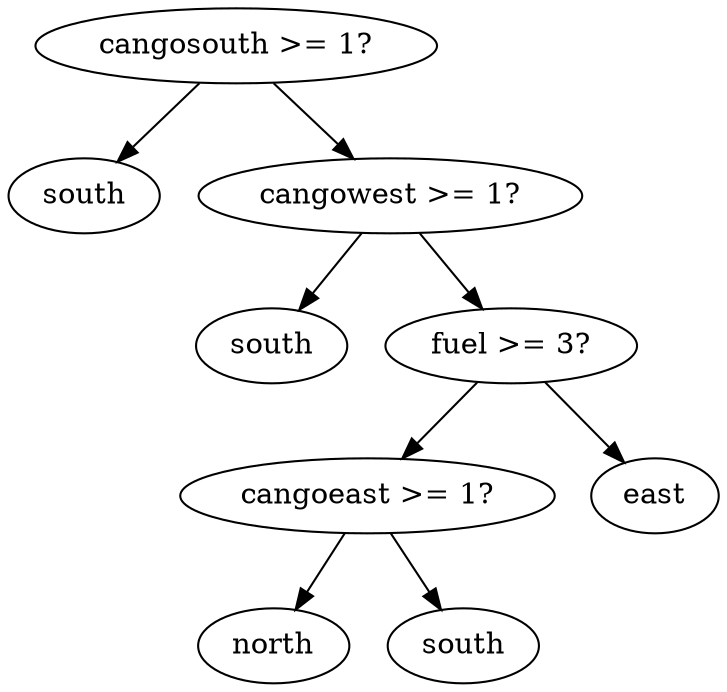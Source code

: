 digraph tree {
    "0x0" [label="cangosouth >= 1?"];
    "0x1" [label="south"];
    "0x2" [label="cangowest >= 1?"];
    "0x3" [label="south"];
    "0x4" [label="fuel >= 3?"];
    "0x5" [label="cangoeast >= 1?"];
    "0x6" [label="north"];
    "0x7" [label="south"];
    "0x8" [label="east"];
    "0x0" -> "0x1";
    "0x0" -> "0x2";
    "0x2" -> "0x3";
    "0x2" -> "0x4";
    "0x4" -> "0x5";
    "0x4" -> "0x8";
    "0x5" -> "0x6";
    "0x5" -> "0x7";
}
